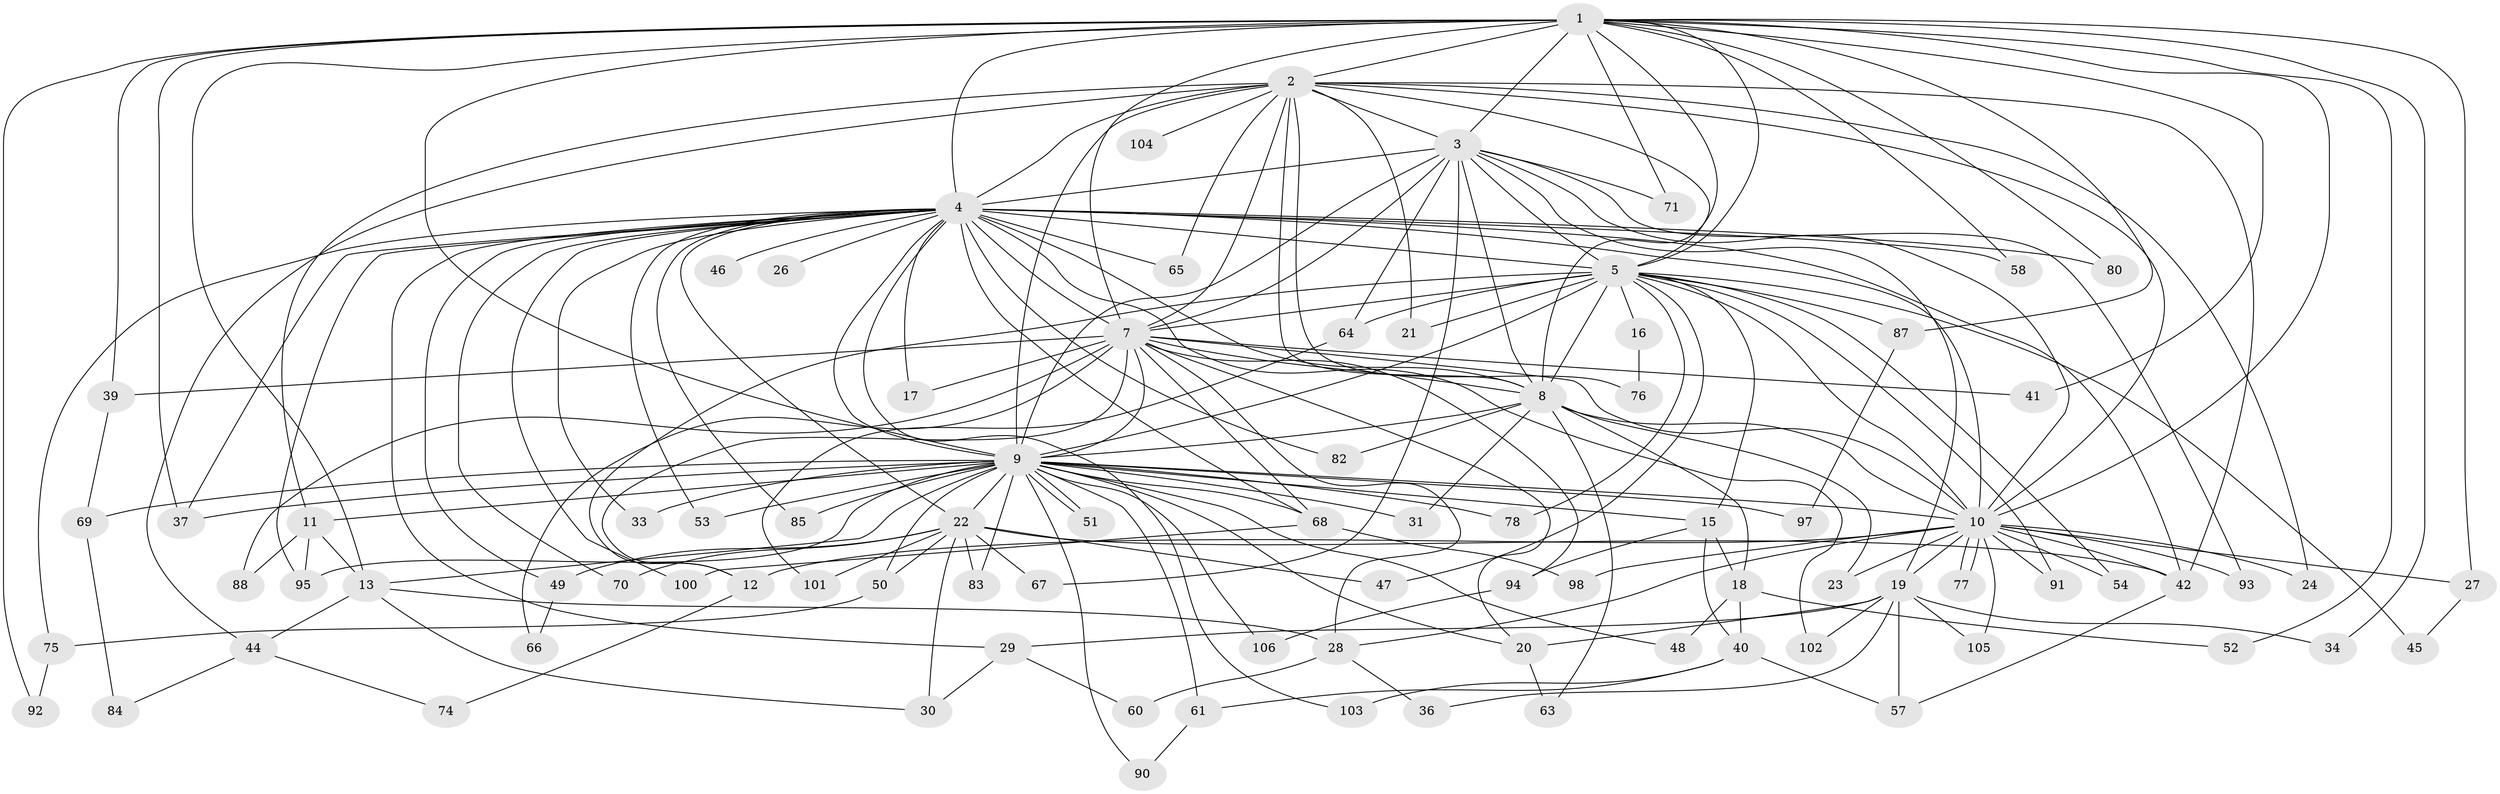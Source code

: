 // original degree distribution, {21: 0.009259259259259259, 17: 0.018518518518518517, 15: 0.009259259259259259, 19: 0.009259259259259259, 26: 0.009259259259259259, 20: 0.009259259259259259, 14: 0.009259259259259259, 35: 0.009259259259259259, 25: 0.009259259259259259, 5: 0.046296296296296294, 4: 0.08333333333333333, 7: 0.018518518518518517, 3: 0.2037037037037037, 2: 0.5370370370370371, 10: 0.009259259259259259, 6: 0.009259259259259259}
// Generated by graph-tools (version 1.1) at 2025/41/03/06/25 10:41:35]
// undirected, 87 vertices, 199 edges
graph export_dot {
graph [start="1"]
  node [color=gray90,style=filled];
  1 [super="+79"];
  2 [super="+56"];
  3 [super="+81"];
  4 [super="+6"];
  5 [super="+14"];
  7 [super="+86"];
  8 [super="+62"];
  9 [super="+55"];
  10 [super="+72"];
  11 [super="+107"];
  12 [super="+59"];
  13 [super="+25"];
  15;
  16;
  17;
  18;
  19 [super="+32"];
  20;
  21;
  22 [super="+99"];
  23 [super="+96"];
  24;
  26;
  27;
  28 [super="+35"];
  29 [super="+38"];
  30;
  31;
  33;
  34;
  36;
  37 [super="+108"];
  39;
  40 [super="+89"];
  41;
  42 [super="+43"];
  44;
  45;
  46;
  47;
  48;
  49;
  50;
  51;
  52;
  53;
  54;
  57;
  58;
  60;
  61;
  63;
  64;
  65;
  66;
  67;
  68 [super="+73"];
  69;
  70;
  71;
  74;
  75;
  76;
  77;
  78;
  80;
  82;
  83;
  84;
  85;
  87;
  88;
  90;
  91;
  92;
  93;
  94;
  95;
  97;
  98;
  100;
  101;
  102;
  103;
  104;
  105;
  106;
  1 -- 2;
  1 -- 3;
  1 -- 4 [weight=2];
  1 -- 5;
  1 -- 7;
  1 -- 8;
  1 -- 9 [weight=2];
  1 -- 10;
  1 -- 27;
  1 -- 34;
  1 -- 37;
  1 -- 39;
  1 -- 41;
  1 -- 52;
  1 -- 58;
  1 -- 71;
  1 -- 80;
  1 -- 87;
  1 -- 13;
  1 -- 92;
  2 -- 3;
  2 -- 4 [weight=2];
  2 -- 5;
  2 -- 7;
  2 -- 8;
  2 -- 9;
  2 -- 10;
  2 -- 11;
  2 -- 21;
  2 -- 24;
  2 -- 44;
  2 -- 76;
  2 -- 42;
  2 -- 104;
  2 -- 65;
  3 -- 4 [weight=3];
  3 -- 5;
  3 -- 7;
  3 -- 8;
  3 -- 9;
  3 -- 10;
  3 -- 19;
  3 -- 64;
  3 -- 67;
  3 -- 71;
  3 -- 93;
  4 -- 5 [weight=2];
  4 -- 7 [weight=2];
  4 -- 8 [weight=2];
  4 -- 9 [weight=2];
  4 -- 10 [weight=2];
  4 -- 22;
  4 -- 37;
  4 -- 46 [weight=2];
  4 -- 53;
  4 -- 100;
  4 -- 102;
  4 -- 103;
  4 -- 65;
  4 -- 70;
  4 -- 75;
  4 -- 80;
  4 -- 17;
  4 -- 82;
  4 -- 85;
  4 -- 26;
  4 -- 29;
  4 -- 95;
  4 -- 33;
  4 -- 42;
  4 -- 49;
  4 -- 58;
  4 -- 68;
  5 -- 7 [weight=2];
  5 -- 8;
  5 -- 9 [weight=3];
  5 -- 10;
  5 -- 16 [weight=2];
  5 -- 47;
  5 -- 54;
  5 -- 64;
  5 -- 78;
  5 -- 91;
  5 -- 12;
  5 -- 21;
  5 -- 87;
  5 -- 45;
  5 -- 15;
  7 -- 8;
  7 -- 9;
  7 -- 10;
  7 -- 12;
  7 -- 17;
  7 -- 20;
  7 -- 39;
  7 -- 41;
  7 -- 66;
  7 -- 68;
  7 -- 88;
  7 -- 94;
  7 -- 28;
  8 -- 9;
  8 -- 10 [weight=2];
  8 -- 18;
  8 -- 23;
  8 -- 31;
  8 -- 82;
  8 -- 63;
  9 -- 10;
  9 -- 11;
  9 -- 13;
  9 -- 15;
  9 -- 20;
  9 -- 22;
  9 -- 31;
  9 -- 33;
  9 -- 48;
  9 -- 50;
  9 -- 51;
  9 -- 51;
  9 -- 53;
  9 -- 61;
  9 -- 68;
  9 -- 69;
  9 -- 78;
  9 -- 83;
  9 -- 85;
  9 -- 90;
  9 -- 95;
  9 -- 97;
  9 -- 106;
  9 -- 37;
  10 -- 12;
  10 -- 19;
  10 -- 23 [weight=2];
  10 -- 24;
  10 -- 27;
  10 -- 28;
  10 -- 42 [weight=2];
  10 -- 54;
  10 -- 77;
  10 -- 77;
  10 -- 91;
  10 -- 98;
  10 -- 105;
  10 -- 93;
  11 -- 13;
  11 -- 88;
  11 -- 95;
  12 -- 74;
  13 -- 28;
  13 -- 44;
  13 -- 30;
  15 -- 18;
  15 -- 40;
  15 -- 94;
  16 -- 76;
  18 -- 40;
  18 -- 48;
  18 -- 52;
  19 -- 29;
  19 -- 34;
  19 -- 102;
  19 -- 105;
  19 -- 57;
  19 -- 20;
  19 -- 36;
  20 -- 63;
  22 -- 30;
  22 -- 47;
  22 -- 49;
  22 -- 50;
  22 -- 67;
  22 -- 70;
  22 -- 83;
  22 -- 42;
  22 -- 101;
  27 -- 45;
  28 -- 36;
  28 -- 60;
  29 -- 60;
  29 -- 30;
  39 -- 69;
  40 -- 61;
  40 -- 103;
  40 -- 57;
  42 -- 57;
  44 -- 74;
  44 -- 84;
  49 -- 66;
  50 -- 75;
  61 -- 90;
  64 -- 101;
  68 -- 100;
  68 -- 98;
  69 -- 84;
  75 -- 92;
  87 -- 97;
  94 -- 106;
}
